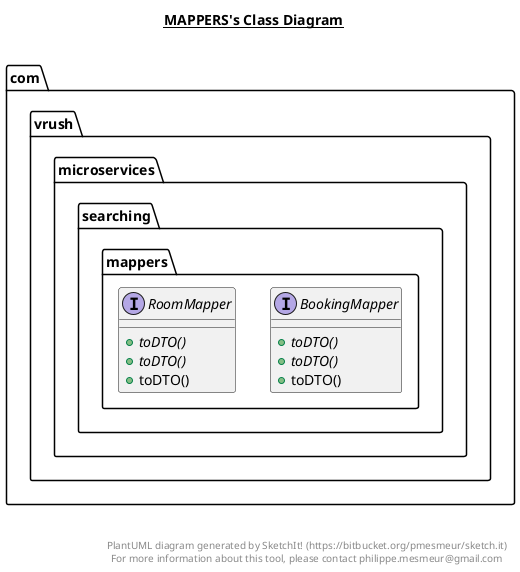 @startuml

title __MAPPERS's Class Diagram__\n

  namespace com.vrush.microservices.searching {
    namespace mappers {
      interface com.vrush.microservices.searching.mappers.BookingMapper {
          {abstract} + toDTO()
          {abstract} + toDTO()
          + toDTO()
      }
    }
  }
  

  namespace com.vrush.microservices.searching {
    namespace mappers {
      interface com.vrush.microservices.searching.mappers.RoomMapper {
          {abstract} + toDTO()
          {abstract} + toDTO()
          + toDTO()
      }
    }
  }
  



right footer


PlantUML diagram generated by SketchIt! (https://bitbucket.org/pmesmeur/sketch.it)
For more information about this tool, please contact philippe.mesmeur@gmail.com
endfooter

@enduml
